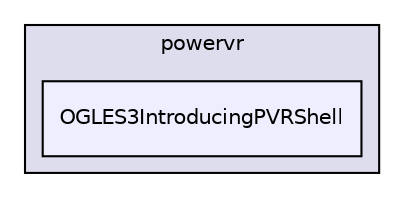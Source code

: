 digraph "PVR/SDK_3.4/Examples/Beginner/02_IntroducingPVRShell/OGLES3/Build/Android/src/com/powervr/OGLES3IntroducingPVRShell" {
  compound=true
  node [ fontsize="10", fontname="Helvetica"];
  edge [ labelfontsize="10", labelfontname="Helvetica"];
  subgraph clusterdir_55fc96d475534e8c4ff03fadb520191a {
    graph [ bgcolor="#ddddee", pencolor="black", label="powervr" fontname="Helvetica", fontsize="10", URL="dir_55fc96d475534e8c4ff03fadb520191a.html"]
  dir_7c9bbb96fd65ff81513179ee48f9ce6c [shape=box, label="OGLES3IntroducingPVRShell", style="filled", fillcolor="#eeeeff", pencolor="black", URL="dir_7c9bbb96fd65ff81513179ee48f9ce6c.html"];
  }
}
